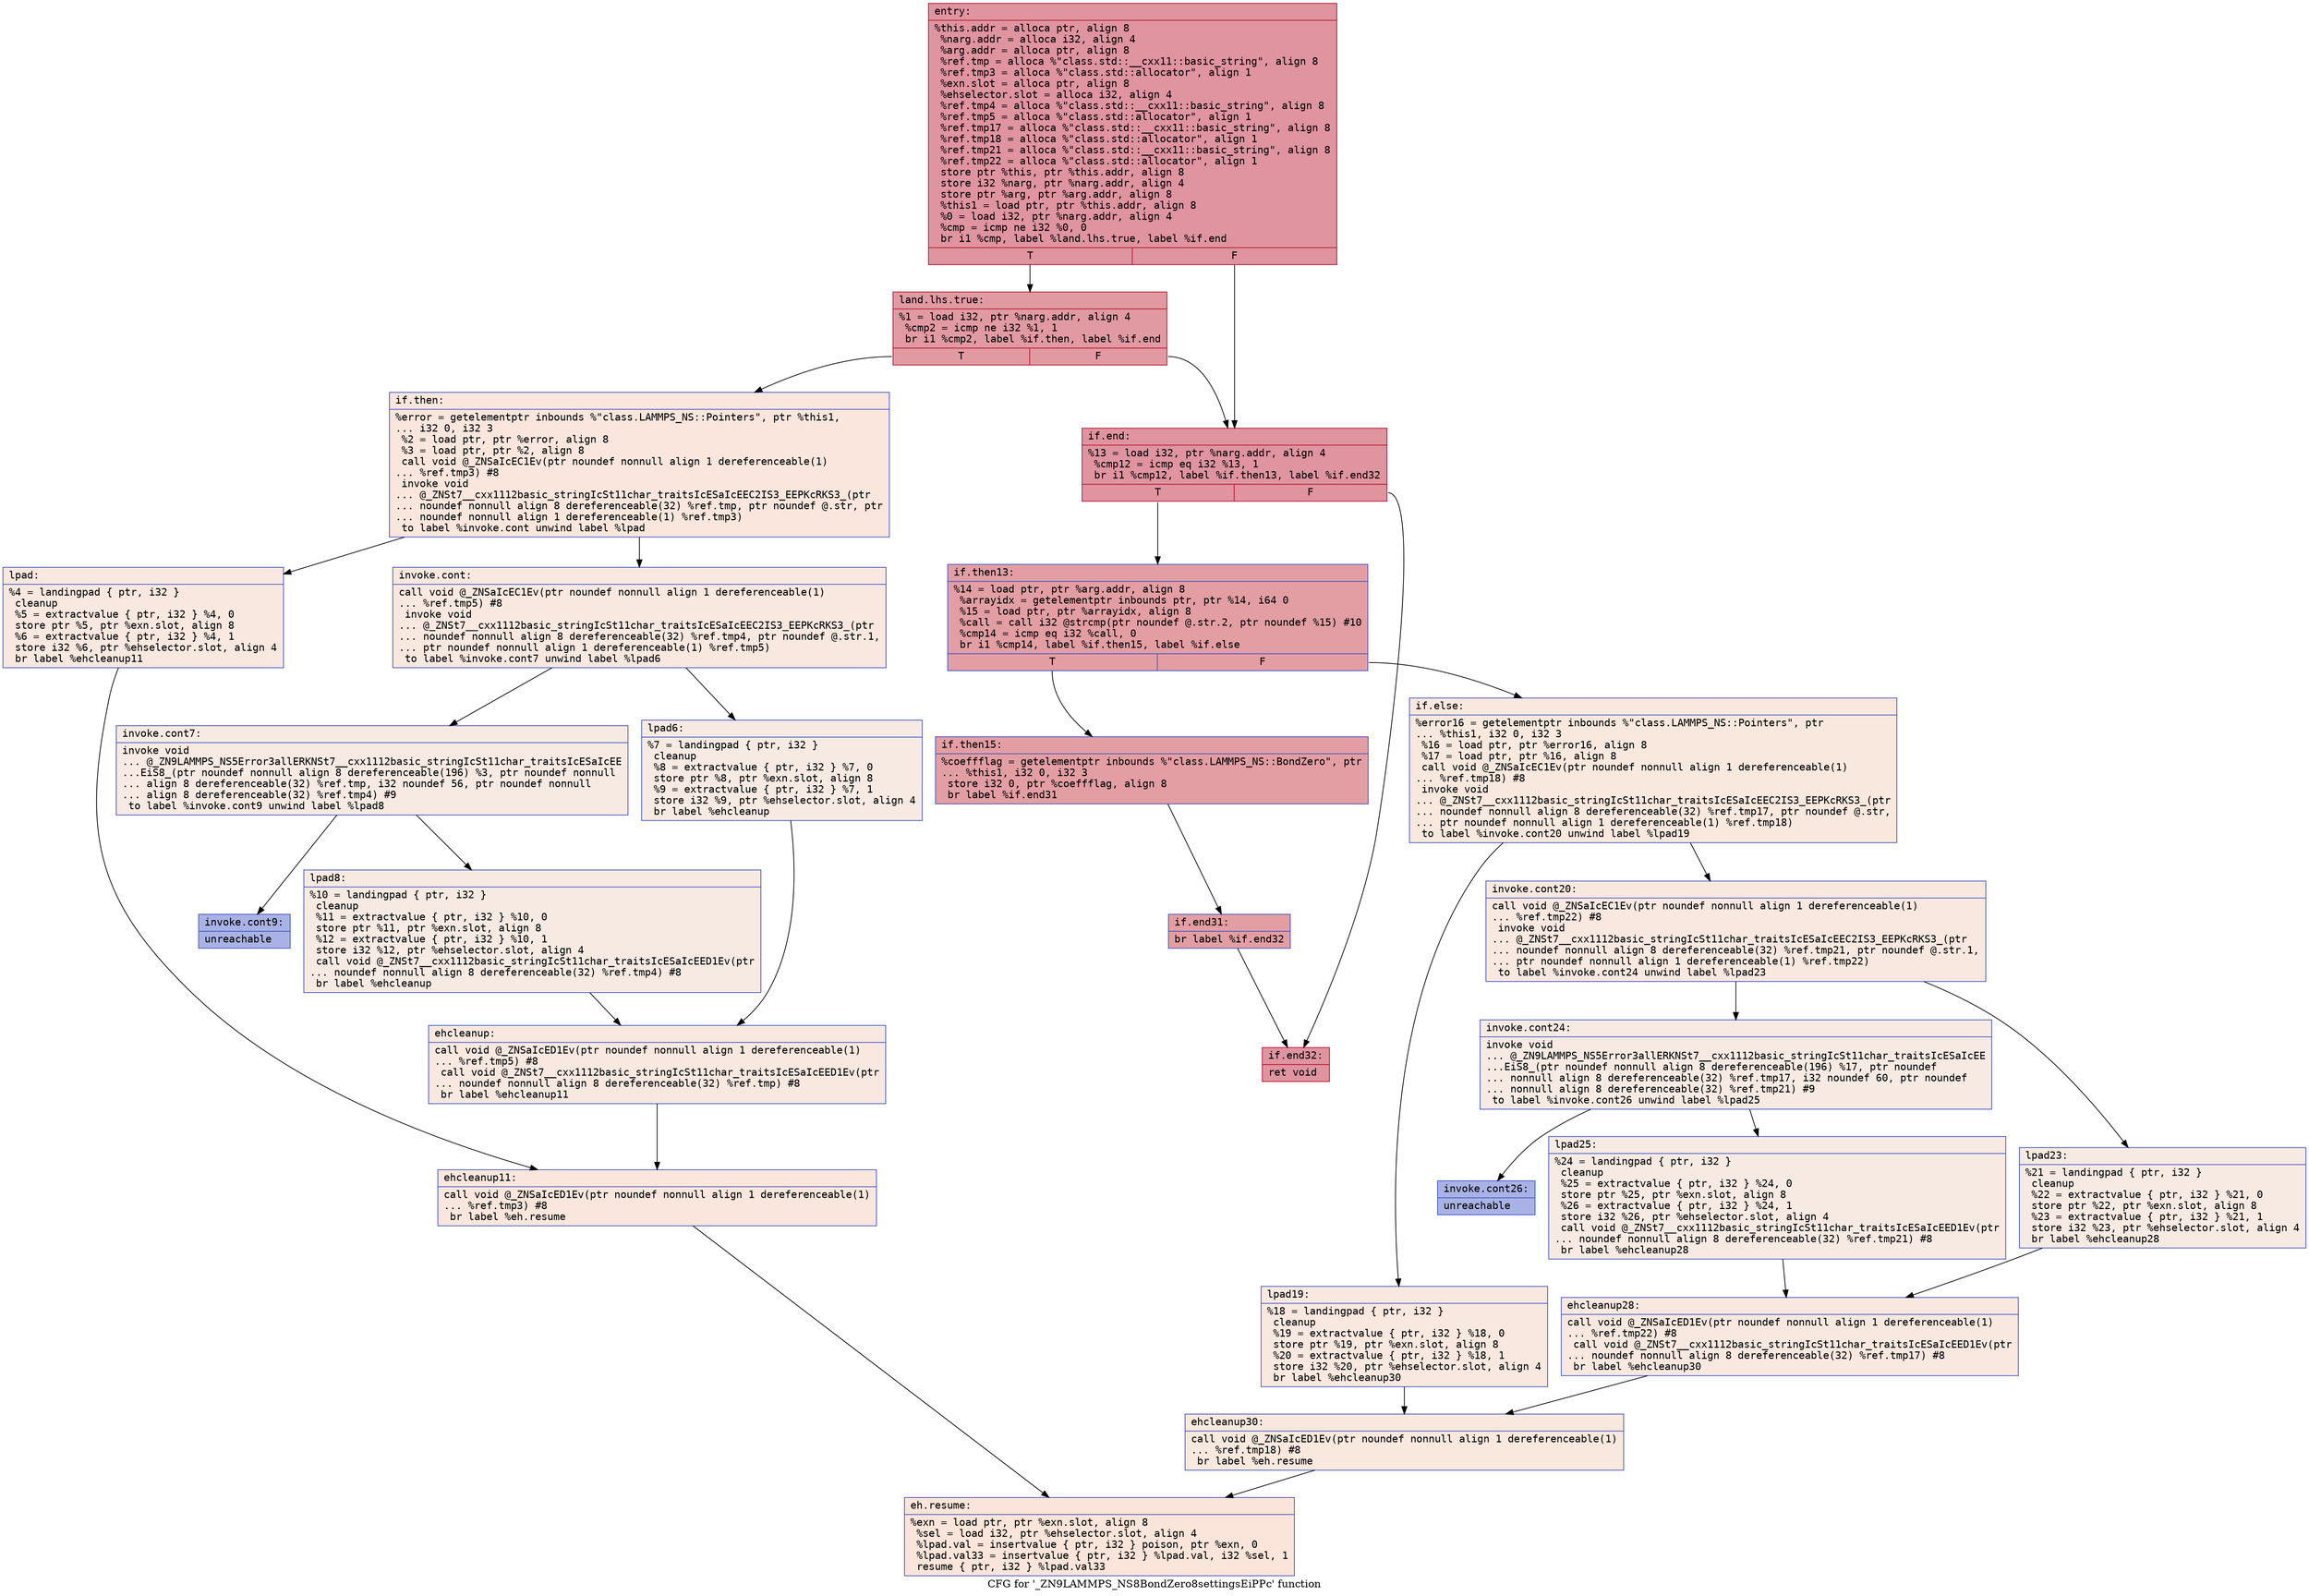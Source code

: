digraph "CFG for '_ZN9LAMMPS_NS8BondZero8settingsEiPPc' function" {
	label="CFG for '_ZN9LAMMPS_NS8BondZero8settingsEiPPc' function";

	Node0x55c0faf8c080 [shape=record,color="#b70d28ff", style=filled, fillcolor="#b70d2870" fontname="Courier",label="{entry:\l|  %this.addr = alloca ptr, align 8\l  %narg.addr = alloca i32, align 4\l  %arg.addr = alloca ptr, align 8\l  %ref.tmp = alloca %\"class.std::__cxx11::basic_string\", align 8\l  %ref.tmp3 = alloca %\"class.std::allocator\", align 1\l  %exn.slot = alloca ptr, align 8\l  %ehselector.slot = alloca i32, align 4\l  %ref.tmp4 = alloca %\"class.std::__cxx11::basic_string\", align 8\l  %ref.tmp5 = alloca %\"class.std::allocator\", align 1\l  %ref.tmp17 = alloca %\"class.std::__cxx11::basic_string\", align 8\l  %ref.tmp18 = alloca %\"class.std::allocator\", align 1\l  %ref.tmp21 = alloca %\"class.std::__cxx11::basic_string\", align 8\l  %ref.tmp22 = alloca %\"class.std::allocator\", align 1\l  store ptr %this, ptr %this.addr, align 8\l  store i32 %narg, ptr %narg.addr, align 4\l  store ptr %arg, ptr %arg.addr, align 8\l  %this1 = load ptr, ptr %this.addr, align 8\l  %0 = load i32, ptr %narg.addr, align 4\l  %cmp = icmp ne i32 %0, 0\l  br i1 %cmp, label %land.lhs.true, label %if.end\l|{<s0>T|<s1>F}}"];
	Node0x55c0faf8c080:s0 -> Node0x55c0faf8cd10[tooltip="entry -> land.lhs.true\nProbability 62.50%" ];
	Node0x55c0faf8c080:s1 -> Node0x55c0faf8cd90[tooltip="entry -> if.end\nProbability 37.50%" ];
	Node0x55c0faf8cd10 [shape=record,color="#b70d28ff", style=filled, fillcolor="#bb1b2c70" fontname="Courier",label="{land.lhs.true:\l|  %1 = load i32, ptr %narg.addr, align 4\l  %cmp2 = icmp ne i32 %1, 1\l  br i1 %cmp2, label %if.then, label %if.end\l|{<s0>T|<s1>F}}"];
	Node0x55c0faf8cd10:s0 -> Node0x55c0faf8cfe0[tooltip="land.lhs.true -> if.then\nProbability 0.00%" ];
	Node0x55c0faf8cd10:s1 -> Node0x55c0faf8cd90[tooltip="land.lhs.true -> if.end\nProbability 100.00%" ];
	Node0x55c0faf8cfe0 [shape=record,color="#3d50c3ff", style=filled, fillcolor="#f3c7b170" fontname="Courier",label="{if.then:\l|  %error = getelementptr inbounds %\"class.LAMMPS_NS::Pointers\", ptr %this1,\l... i32 0, i32 3\l  %2 = load ptr, ptr %error, align 8\l  %3 = load ptr, ptr %2, align 8\l  call void @_ZNSaIcEC1Ev(ptr noundef nonnull align 1 dereferenceable(1)\l... %ref.tmp3) #8\l  invoke void\l... @_ZNSt7__cxx1112basic_stringIcSt11char_traitsIcESaIcEEC2IS3_EEPKcRKS3_(ptr\l... noundef nonnull align 8 dereferenceable(32) %ref.tmp, ptr noundef @.str, ptr\l... noundef nonnull align 1 dereferenceable(1) %ref.tmp3)\l          to label %invoke.cont unwind label %lpad\l}"];
	Node0x55c0faf8cfe0 -> Node0x55c0faf8d4e0[tooltip="if.then -> invoke.cont\nProbability 50.00%" ];
	Node0x55c0faf8cfe0 -> Node0x55c0faf8d880[tooltip="if.then -> lpad\nProbability 50.00%" ];
	Node0x55c0faf8d4e0 [shape=record,color="#3d50c3ff", style=filled, fillcolor="#f1ccb870" fontname="Courier",label="{invoke.cont:\l|  call void @_ZNSaIcEC1Ev(ptr noundef nonnull align 1 dereferenceable(1)\l... %ref.tmp5) #8\l  invoke void\l... @_ZNSt7__cxx1112basic_stringIcSt11char_traitsIcESaIcEEC2IS3_EEPKcRKS3_(ptr\l... noundef nonnull align 8 dereferenceable(32) %ref.tmp4, ptr noundef @.str.1,\l... ptr noundef nonnull align 1 dereferenceable(1) %ref.tmp5)\l          to label %invoke.cont7 unwind label %lpad6\l}"];
	Node0x55c0faf8d4e0 -> Node0x55c0faf8dc10[tooltip="invoke.cont -> invoke.cont7\nProbability 50.00%" ];
	Node0x55c0faf8d4e0 -> Node0x55c0faf8dc60[tooltip="invoke.cont -> lpad6\nProbability 50.00%" ];
	Node0x55c0faf8dc10 [shape=record,color="#3d50c3ff", style=filled, fillcolor="#eed0c070" fontname="Courier",label="{invoke.cont7:\l|  invoke void\l... @_ZN9LAMMPS_NS5Error3allERKNSt7__cxx1112basic_stringIcSt11char_traitsIcESaIcEE\l...EiS8_(ptr noundef nonnull align 8 dereferenceable(196) %3, ptr noundef nonnull\l... align 8 dereferenceable(32) %ref.tmp, i32 noundef 56, ptr noundef nonnull\l... align 8 dereferenceable(32) %ref.tmp4) #9\l          to label %invoke.cont9 unwind label %lpad8\l}"];
	Node0x55c0faf8dc10 -> Node0x55c0faf8dbc0[tooltip="invoke.cont7 -> invoke.cont9\nProbability 0.00%" ];
	Node0x55c0faf8dc10 -> Node0x55c0faf8dec0[tooltip="invoke.cont7 -> lpad8\nProbability 100.00%" ];
	Node0x55c0faf8dbc0 [shape=record,color="#3d50c3ff", style=filled, fillcolor="#3d50c370" fontname="Courier",label="{invoke.cont9:\l|  unreachable\l}"];
	Node0x55c0faf8d880 [shape=record,color="#3d50c3ff", style=filled, fillcolor="#f1ccb870" fontname="Courier",label="{lpad:\l|  %4 = landingpad \{ ptr, i32 \}\l          cleanup\l  %5 = extractvalue \{ ptr, i32 \} %4, 0\l  store ptr %5, ptr %exn.slot, align 8\l  %6 = extractvalue \{ ptr, i32 \} %4, 1\l  store i32 %6, ptr %ehselector.slot, align 4\l  br label %ehcleanup11\l}"];
	Node0x55c0faf8d880 -> Node0x55c0faf8e560[tooltip="lpad -> ehcleanup11\nProbability 100.00%" ];
	Node0x55c0faf8dc60 [shape=record,color="#3d50c3ff", style=filled, fillcolor="#eed0c070" fontname="Courier",label="{lpad6:\l|  %7 = landingpad \{ ptr, i32 \}\l          cleanup\l  %8 = extractvalue \{ ptr, i32 \} %7, 0\l  store ptr %8, ptr %exn.slot, align 8\l  %9 = extractvalue \{ ptr, i32 \} %7, 1\l  store i32 %9, ptr %ehselector.slot, align 4\l  br label %ehcleanup\l}"];
	Node0x55c0faf8dc60 -> Node0x55c0faf8e8b0[tooltip="lpad6 -> ehcleanup\nProbability 100.00%" ];
	Node0x55c0faf8dec0 [shape=record,color="#3d50c3ff", style=filled, fillcolor="#eed0c070" fontname="Courier",label="{lpad8:\l|  %10 = landingpad \{ ptr, i32 \}\l          cleanup\l  %11 = extractvalue \{ ptr, i32 \} %10, 0\l  store ptr %11, ptr %exn.slot, align 8\l  %12 = extractvalue \{ ptr, i32 \} %10, 1\l  store i32 %12, ptr %ehselector.slot, align 4\l  call void @_ZNSt7__cxx1112basic_stringIcSt11char_traitsIcESaIcEED1Ev(ptr\l... noundef nonnull align 8 dereferenceable(32) %ref.tmp4) #8\l  br label %ehcleanup\l}"];
	Node0x55c0faf8dec0 -> Node0x55c0faf8e8b0[tooltip="lpad8 -> ehcleanup\nProbability 100.00%" ];
	Node0x55c0faf8e8b0 [shape=record,color="#3d50c3ff", style=filled, fillcolor="#f1ccb870" fontname="Courier",label="{ehcleanup:\l|  call void @_ZNSaIcED1Ev(ptr noundef nonnull align 1 dereferenceable(1)\l... %ref.tmp5) #8\l  call void @_ZNSt7__cxx1112basic_stringIcSt11char_traitsIcESaIcEED1Ev(ptr\l... noundef nonnull align 8 dereferenceable(32) %ref.tmp) #8\l  br label %ehcleanup11\l}"];
	Node0x55c0faf8e8b0 -> Node0x55c0faf8e560[tooltip="ehcleanup -> ehcleanup11\nProbability 100.00%" ];
	Node0x55c0faf8e560 [shape=record,color="#3d50c3ff", style=filled, fillcolor="#f3c7b170" fontname="Courier",label="{ehcleanup11:\l|  call void @_ZNSaIcED1Ev(ptr noundef nonnull align 1 dereferenceable(1)\l... %ref.tmp3) #8\l  br label %eh.resume\l}"];
	Node0x55c0faf8e560 -> Node0x55c0faf8f310[tooltip="ehcleanup11 -> eh.resume\nProbability 100.00%" ];
	Node0x55c0faf8cd90 [shape=record,color="#b70d28ff", style=filled, fillcolor="#b70d2870" fontname="Courier",label="{if.end:\l|  %13 = load i32, ptr %narg.addr, align 4\l  %cmp12 = icmp eq i32 %13, 1\l  br i1 %cmp12, label %if.then13, label %if.end32\l|{<s0>T|<s1>F}}"];
	Node0x55c0faf8cd90:s0 -> Node0x55c0faf8f4e0[tooltip="if.end -> if.then13\nProbability 50.00%" ];
	Node0x55c0faf8cd90:s1 -> Node0x55c0faf8f560[tooltip="if.end -> if.end32\nProbability 50.00%" ];
	Node0x55c0faf8f4e0 [shape=record,color="#3d50c3ff", style=filled, fillcolor="#be242e70" fontname="Courier",label="{if.then13:\l|  %14 = load ptr, ptr %arg.addr, align 8\l  %arrayidx = getelementptr inbounds ptr, ptr %14, i64 0\l  %15 = load ptr, ptr %arrayidx, align 8\l  %call = call i32 @strcmp(ptr noundef @.str.2, ptr noundef %15) #10\l  %cmp14 = icmp eq i32 %call, 0\l  br i1 %cmp14, label %if.then15, label %if.else\l|{<s0>T|<s1>F}}"];
	Node0x55c0faf8f4e0:s0 -> Node0x55c0faf8fb70[tooltip="if.then13 -> if.then15\nProbability 100.00%" ];
	Node0x55c0faf8f4e0:s1 -> Node0x55c0faf8fc50[tooltip="if.then13 -> if.else\nProbability 0.00%" ];
	Node0x55c0faf8fb70 [shape=record,color="#3d50c3ff", style=filled, fillcolor="#be242e70" fontname="Courier",label="{if.then15:\l|  %coeffflag = getelementptr inbounds %\"class.LAMMPS_NS::BondZero\", ptr\l... %this1, i32 0, i32 3\l  store i32 0, ptr %coeffflag, align 8\l  br label %if.end31\l}"];
	Node0x55c0faf8fb70 -> Node0x55c0faf8ff60[tooltip="if.then15 -> if.end31\nProbability 100.00%" ];
	Node0x55c0faf8fc50 [shape=record,color="#3d50c3ff", style=filled, fillcolor="#f2cab570" fontname="Courier",label="{if.else:\l|  %error16 = getelementptr inbounds %\"class.LAMMPS_NS::Pointers\", ptr\l... %this1, i32 0, i32 3\l  %16 = load ptr, ptr %error16, align 8\l  %17 = load ptr, ptr %16, align 8\l  call void @_ZNSaIcEC1Ev(ptr noundef nonnull align 1 dereferenceable(1)\l... %ref.tmp18) #8\l  invoke void\l... @_ZNSt7__cxx1112basic_stringIcSt11char_traitsIcESaIcEEC2IS3_EEPKcRKS3_(ptr\l... noundef nonnull align 8 dereferenceable(32) %ref.tmp17, ptr noundef @.str,\l... ptr noundef nonnull align 1 dereferenceable(1) %ref.tmp18)\l          to label %invoke.cont20 unwind label %lpad19\l}"];
	Node0x55c0faf8fc50 -> Node0x55c0faf903b0[tooltip="if.else -> invoke.cont20\nProbability 50.00%" ];
	Node0x55c0faf8fc50 -> Node0x55c0faf90430[tooltip="if.else -> lpad19\nProbability 50.00%" ];
	Node0x55c0faf903b0 [shape=record,color="#3d50c3ff", style=filled, fillcolor="#f1ccb870" fontname="Courier",label="{invoke.cont20:\l|  call void @_ZNSaIcEC1Ev(ptr noundef nonnull align 1 dereferenceable(1)\l... %ref.tmp22) #8\l  invoke void\l... @_ZNSt7__cxx1112basic_stringIcSt11char_traitsIcESaIcEEC2IS3_EEPKcRKS3_(ptr\l... noundef nonnull align 8 dereferenceable(32) %ref.tmp21, ptr noundef @.str.1,\l... ptr noundef nonnull align 1 dereferenceable(1) %ref.tmp22)\l          to label %invoke.cont24 unwind label %lpad23\l}"];
	Node0x55c0faf903b0 -> Node0x55c0faf90690[tooltip="invoke.cont20 -> invoke.cont24\nProbability 50.00%" ];
	Node0x55c0faf903b0 -> Node0x55c0faf906e0[tooltip="invoke.cont20 -> lpad23\nProbability 50.00%" ];
	Node0x55c0faf90690 [shape=record,color="#3d50c3ff", style=filled, fillcolor="#eed0c070" fontname="Courier",label="{invoke.cont24:\l|  invoke void\l... @_ZN9LAMMPS_NS5Error3allERKNSt7__cxx1112basic_stringIcSt11char_traitsIcESaIcEE\l...EiS8_(ptr noundef nonnull align 8 dereferenceable(196) %17, ptr noundef\l... nonnull align 8 dereferenceable(32) %ref.tmp17, i32 noundef 60, ptr noundef\l... nonnull align 8 dereferenceable(32) %ref.tmp21) #9\l          to label %invoke.cont26 unwind label %lpad25\l}"];
	Node0x55c0faf90690 -> Node0x55c0faf90640[tooltip="invoke.cont24 -> invoke.cont26\nProbability 0.00%" ];
	Node0x55c0faf90690 -> Node0x55c0faf90f00[tooltip="invoke.cont24 -> lpad25\nProbability 100.00%" ];
	Node0x55c0faf90640 [shape=record,color="#3d50c3ff", style=filled, fillcolor="#3d50c370" fontname="Courier",label="{invoke.cont26:\l|  unreachable\l}"];
	Node0x55c0faf90430 [shape=record,color="#3d50c3ff", style=filled, fillcolor="#f1ccb870" fontname="Courier",label="{lpad19:\l|  %18 = landingpad \{ ptr, i32 \}\l          cleanup\l  %19 = extractvalue \{ ptr, i32 \} %18, 0\l  store ptr %19, ptr %exn.slot, align 8\l  %20 = extractvalue \{ ptr, i32 \} %18, 1\l  store i32 %20, ptr %ehselector.slot, align 4\l  br label %ehcleanup30\l}"];
	Node0x55c0faf90430 -> Node0x55c0faf914c0[tooltip="lpad19 -> ehcleanup30\nProbability 100.00%" ];
	Node0x55c0faf906e0 [shape=record,color="#3d50c3ff", style=filled, fillcolor="#eed0c070" fontname="Courier",label="{lpad23:\l|  %21 = landingpad \{ ptr, i32 \}\l          cleanup\l  %22 = extractvalue \{ ptr, i32 \} %21, 0\l  store ptr %22, ptr %exn.slot, align 8\l  %23 = extractvalue \{ ptr, i32 \} %21, 1\l  store i32 %23, ptr %ehselector.slot, align 4\l  br label %ehcleanup28\l}"];
	Node0x55c0faf906e0 -> Node0x55c0faf91810[tooltip="lpad23 -> ehcleanup28\nProbability 100.00%" ];
	Node0x55c0faf90f00 [shape=record,color="#3d50c3ff", style=filled, fillcolor="#eed0c070" fontname="Courier",label="{lpad25:\l|  %24 = landingpad \{ ptr, i32 \}\l          cleanup\l  %25 = extractvalue \{ ptr, i32 \} %24, 0\l  store ptr %25, ptr %exn.slot, align 8\l  %26 = extractvalue \{ ptr, i32 \} %24, 1\l  store i32 %26, ptr %ehselector.slot, align 4\l  call void @_ZNSt7__cxx1112basic_stringIcSt11char_traitsIcESaIcEED1Ev(ptr\l... noundef nonnull align 8 dereferenceable(32) %ref.tmp21) #8\l  br label %ehcleanup28\l}"];
	Node0x55c0faf90f00 -> Node0x55c0faf91810[tooltip="lpad25 -> ehcleanup28\nProbability 100.00%" ];
	Node0x55c0faf91810 [shape=record,color="#3d50c3ff", style=filled, fillcolor="#f1ccb870" fontname="Courier",label="{ehcleanup28:\l|  call void @_ZNSaIcED1Ev(ptr noundef nonnull align 1 dereferenceable(1)\l... %ref.tmp22) #8\l  call void @_ZNSt7__cxx1112basic_stringIcSt11char_traitsIcESaIcEED1Ev(ptr\l... noundef nonnull align 8 dereferenceable(32) %ref.tmp17) #8\l  br label %ehcleanup30\l}"];
	Node0x55c0faf91810 -> Node0x55c0faf914c0[tooltip="ehcleanup28 -> ehcleanup30\nProbability 100.00%" ];
	Node0x55c0faf914c0 [shape=record,color="#3d50c3ff", style=filled, fillcolor="#f2cab570" fontname="Courier",label="{ehcleanup30:\l|  call void @_ZNSaIcED1Ev(ptr noundef nonnull align 1 dereferenceable(1)\l... %ref.tmp18) #8\l  br label %eh.resume\l}"];
	Node0x55c0faf914c0 -> Node0x55c0faf8f310[tooltip="ehcleanup30 -> eh.resume\nProbability 100.00%" ];
	Node0x55c0faf8ff60 [shape=record,color="#3d50c3ff", style=filled, fillcolor="#be242e70" fontname="Courier",label="{if.end31:\l|  br label %if.end32\l}"];
	Node0x55c0faf8ff60 -> Node0x55c0faf8f560[tooltip="if.end31 -> if.end32\nProbability 100.00%" ];
	Node0x55c0faf8f560 [shape=record,color="#b70d28ff", style=filled, fillcolor="#b70d2870" fontname="Courier",label="{if.end32:\l|  ret void\l}"];
	Node0x55c0faf8f310 [shape=record,color="#3d50c3ff", style=filled, fillcolor="#f5c1a970" fontname="Courier",label="{eh.resume:\l|  %exn = load ptr, ptr %exn.slot, align 8\l  %sel = load i32, ptr %ehselector.slot, align 4\l  %lpad.val = insertvalue \{ ptr, i32 \} poison, ptr %exn, 0\l  %lpad.val33 = insertvalue \{ ptr, i32 \} %lpad.val, i32 %sel, 1\l  resume \{ ptr, i32 \} %lpad.val33\l}"];
}
